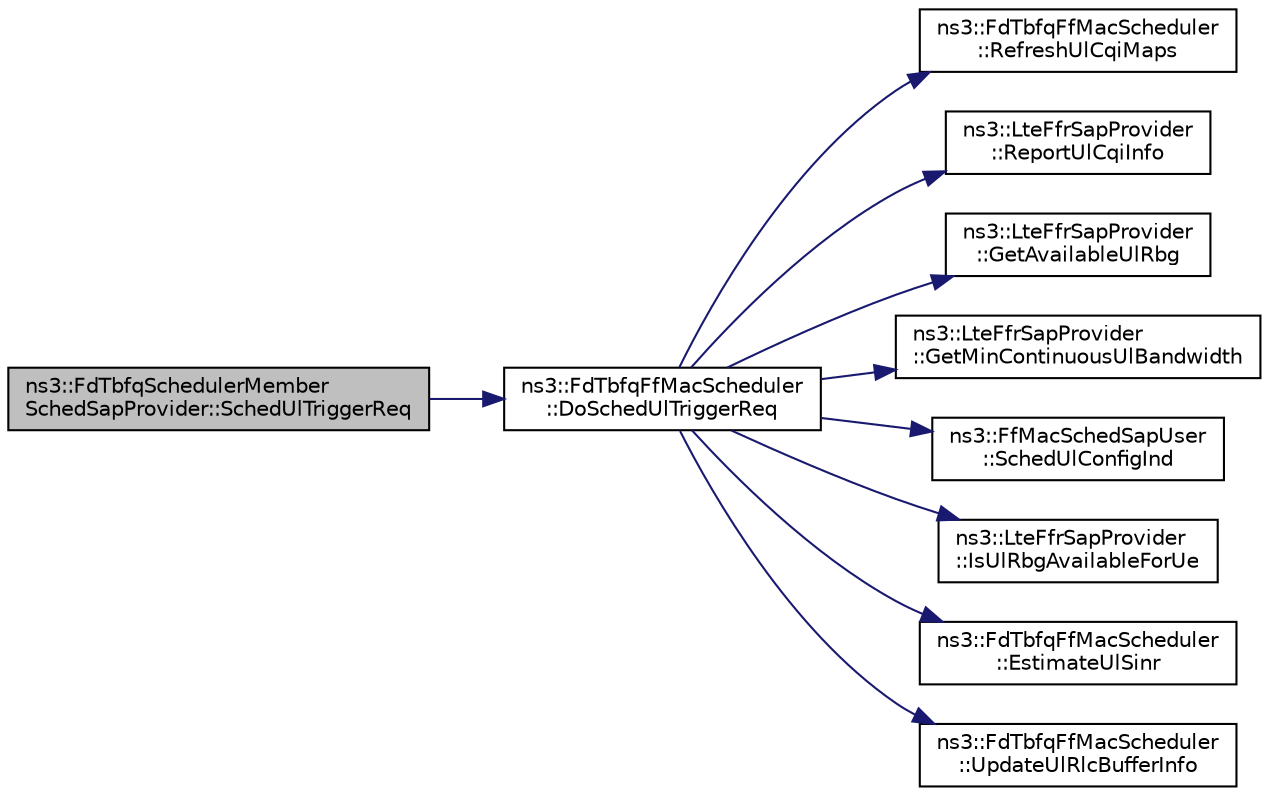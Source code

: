 digraph "ns3::FdTbfqSchedulerMemberSchedSapProvider::SchedUlTriggerReq"
{
  edge [fontname="Helvetica",fontsize="10",labelfontname="Helvetica",labelfontsize="10"];
  node [fontname="Helvetica",fontsize="10",shape=record];
  rankdir="LR";
  Node1 [label="ns3::FdTbfqSchedulerMember\lSchedSapProvider::SchedUlTriggerReq",height=0.2,width=0.4,color="black", fillcolor="grey75", style="filled", fontcolor="black"];
  Node1 -> Node2 [color="midnightblue",fontsize="10",style="solid"];
  Node2 [label="ns3::FdTbfqFfMacScheduler\l::DoSchedUlTriggerReq",height=0.2,width=0.4,color="black", fillcolor="white", style="filled",URL="$d7/db8/classns3_1_1FdTbfqFfMacScheduler.html#a393439d7b65f01d14f335b1cf3fc8423"];
  Node2 -> Node3 [color="midnightblue",fontsize="10",style="solid"];
  Node3 [label="ns3::FdTbfqFfMacScheduler\l::RefreshUlCqiMaps",height=0.2,width=0.4,color="black", fillcolor="white", style="filled",URL="$d7/db8/classns3_1_1FdTbfqFfMacScheduler.html#ad2dfae20e850223f711180ab3a900cfd"];
  Node2 -> Node4 [color="midnightblue",fontsize="10",style="solid"];
  Node4 [label="ns3::LteFfrSapProvider\l::ReportUlCqiInfo",height=0.2,width=0.4,color="black", fillcolor="white", style="filled",URL="$d7/dab/classns3_1_1LteFfrSapProvider.html#a14e6bcaf7db6afcb42f75122717313b1",tooltip="ReportUlCqiInfo. "];
  Node2 -> Node5 [color="midnightblue",fontsize="10",style="solid"];
  Node5 [label="ns3::LteFfrSapProvider\l::GetAvailableUlRbg",height=0.2,width=0.4,color="black", fillcolor="white", style="filled",URL="$d7/dab/classns3_1_1LteFfrSapProvider.html#aafd23b22a27ec83e03d54795c122d175",tooltip="Get vector of available RB in UL for this Cell. "];
  Node2 -> Node6 [color="midnightblue",fontsize="10",style="solid"];
  Node6 [label="ns3::LteFfrSapProvider\l::GetMinContinuousUlBandwidth",height=0.2,width=0.4,color="black", fillcolor="white", style="filled",URL="$d7/dab/classns3_1_1LteFfrSapProvider.html#a78c8a0c801d8a7d4f2e853f5138fd577",tooltip="GetMinContinuousUlBandwidth. "];
  Node2 -> Node7 [color="midnightblue",fontsize="10",style="solid"];
  Node7 [label="ns3::FfMacSchedSapUser\l::SchedUlConfigInd",height=0.2,width=0.4,color="black", fillcolor="white", style="filled",URL="$df/d68/classns3_1_1FfMacSchedSapUser.html#a1b89636256701a84d990db7db8aea874"];
  Node2 -> Node8 [color="midnightblue",fontsize="10",style="solid"];
  Node8 [label="ns3::LteFfrSapProvider\l::IsUlRbgAvailableForUe",height=0.2,width=0.4,color="black", fillcolor="white", style="filled",URL="$d7/dab/classns3_1_1LteFfrSapProvider.html#a3ef80840549b8ea3d50d2cef8a9866e2",tooltip="Check if UE can be served on i-th RB in UL. "];
  Node2 -> Node9 [color="midnightblue",fontsize="10",style="solid"];
  Node9 [label="ns3::FdTbfqFfMacScheduler\l::EstimateUlSinr",height=0.2,width=0.4,color="black", fillcolor="white", style="filled",URL="$d7/db8/classns3_1_1FdTbfqFfMacScheduler.html#a796f3c39b9129b67c429d9d122525ae0"];
  Node2 -> Node10 [color="midnightblue",fontsize="10",style="solid"];
  Node10 [label="ns3::FdTbfqFfMacScheduler\l::UpdateUlRlcBufferInfo",height=0.2,width=0.4,color="black", fillcolor="white", style="filled",URL="$d7/db8/classns3_1_1FdTbfqFfMacScheduler.html#aecdd6c2d6176edebe823a9cb22dfb317"];
}
